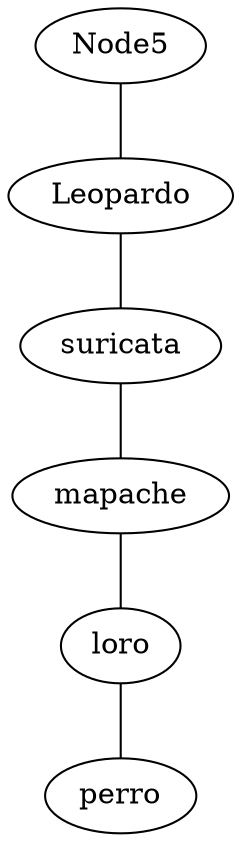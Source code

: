 graph G { 
Node0[label="Leopardo"];
Node1[label="suricata"];
Node0 -- Node1;
Node2[label="mapache"];
Node1 -- Node2;
Node3[label="loro"];
Node2 -- Node3;
Node4[label="perro"];
Node3 -- Node4;
Node5 -- Node0;
}
